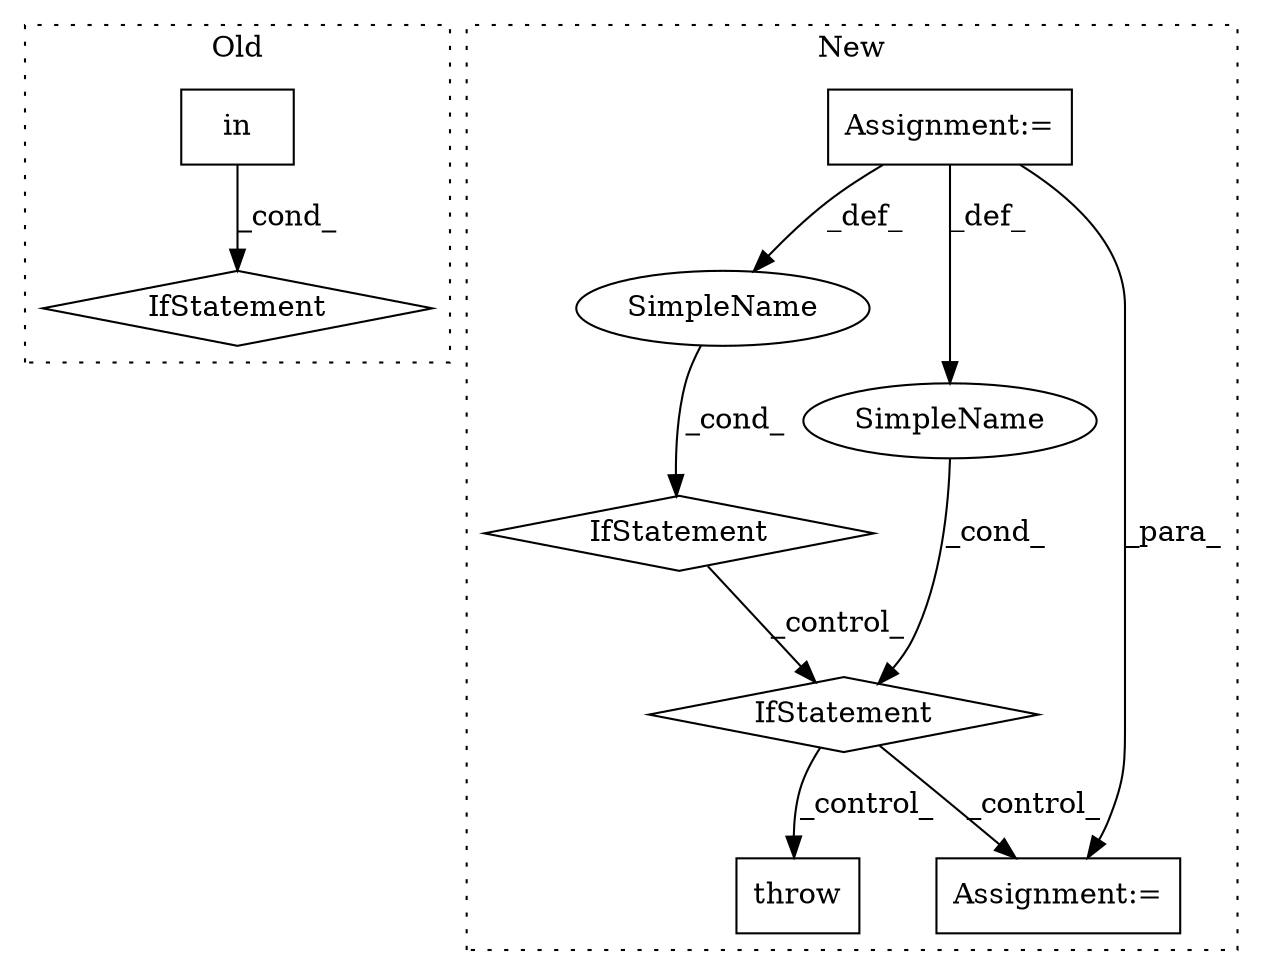 digraph G {
subgraph cluster0 {
1 [label="in" a="105" s="4255" l="33" shape="box"];
3 [label="IfStatement" a="25" s="4246,4347" l="4,2" shape="diamond"];
label = "Old";
style="dotted";
}
subgraph cluster1 {
2 [label="throw" a="53" s="4739" l="6" shape="box"];
4 [label="IfStatement" a="25" s="4635,4662" l="4,2" shape="diamond"];
5 [label="SimpleName" a="42" s="" l="" shape="ellipse"];
6 [label="IfStatement" a="25" s="4703,4729" l="4,2" shape="diamond"];
7 [label="SimpleName" a="42" s="" l="" shape="ellipse"];
8 [label="Assignment:=" a="7" s="4824" l="1" shape="box"];
9 [label="Assignment:=" a="7" s="4498" l="12" shape="box"];
label = "New";
style="dotted";
}
1 -> 3 [label="_cond_"];
4 -> 6 [label="_control_"];
5 -> 4 [label="_cond_"];
6 -> 2 [label="_control_"];
6 -> 8 [label="_control_"];
7 -> 6 [label="_cond_"];
9 -> 7 [label="_def_"];
9 -> 5 [label="_def_"];
9 -> 8 [label="_para_"];
}
